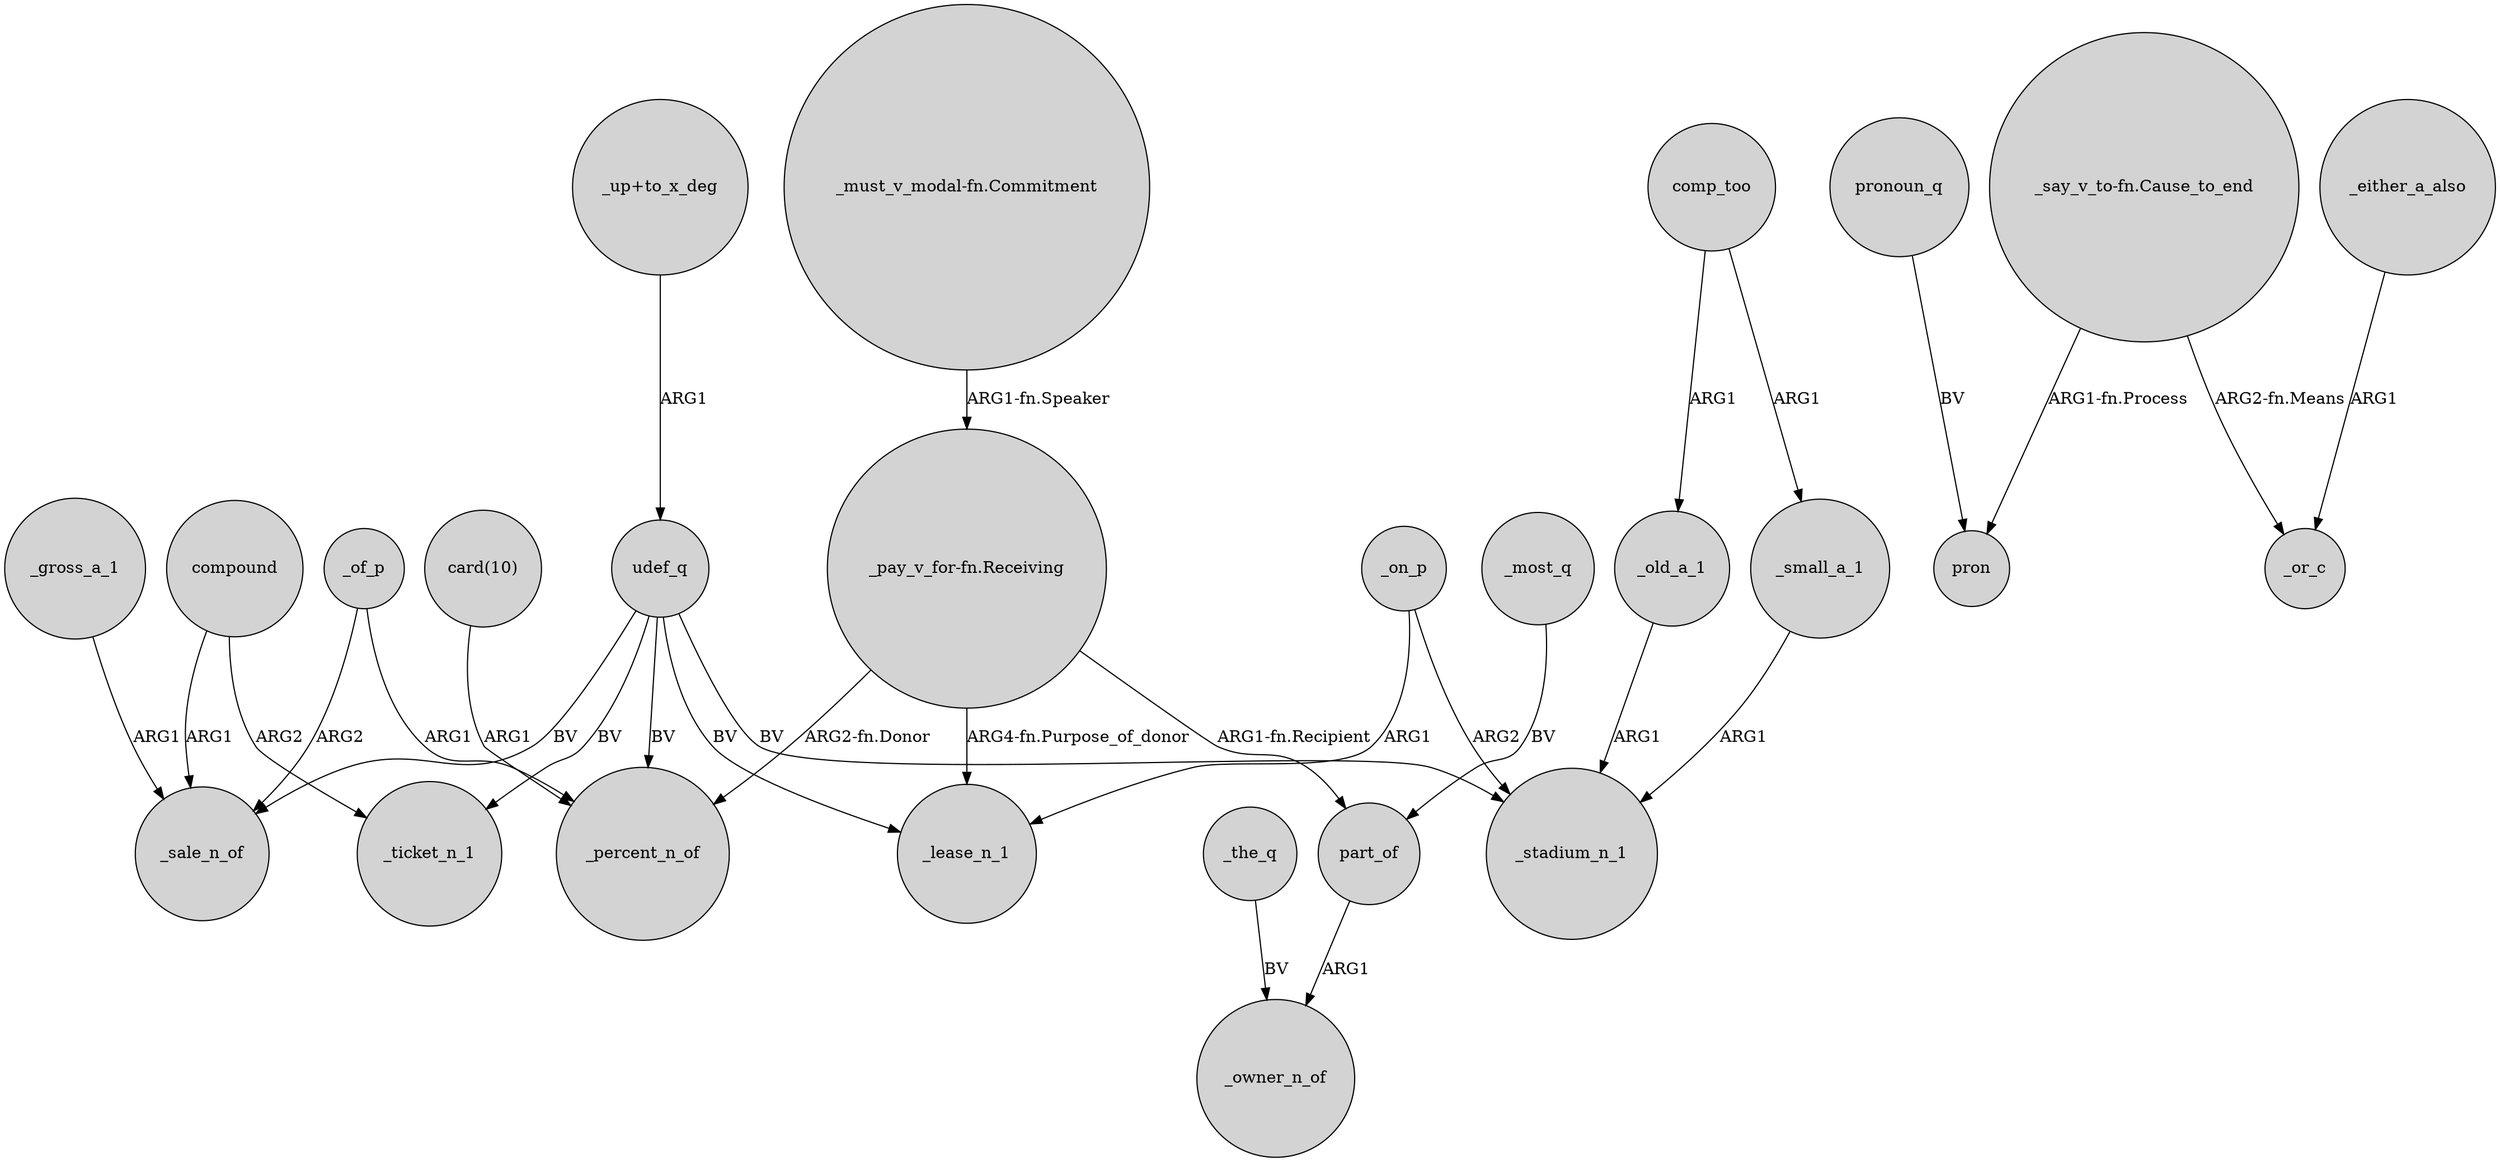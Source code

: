 digraph {
	node [shape=circle style=filled]
	udef_q -> _ticket_n_1 [label=BV]
	part_of -> _owner_n_of [label=ARG1]
	compound -> _ticket_n_1 [label=ARG2]
	_the_q -> _owner_n_of [label=BV]
	"_pay_v_for-fn.Receiving" -> _percent_n_of [label="ARG2-fn.Donor"]
	"_pay_v_for-fn.Receiving" -> _lease_n_1 [label="ARG4-fn.Purpose_of_donor"]
	_on_p -> _lease_n_1 [label=ARG1]
	_of_p -> _sale_n_of [label=ARG2]
	udef_q -> _sale_n_of [label=BV]
	_of_p -> _percent_n_of [label=ARG1]
	"_say_v_to-fn.Cause_to_end" -> pron [label="ARG1-fn.Process"]
	udef_q -> _stadium_n_1 [label=BV]
	"_say_v_to-fn.Cause_to_end" -> _or_c [label="ARG2-fn.Means"]
	pronoun_q -> pron [label=BV]
	comp_too -> _small_a_1 [label=ARG1]
	_most_q -> part_of [label=BV]
	udef_q -> _percent_n_of [label=BV]
	"_must_v_modal-fn.Commitment" -> "_pay_v_for-fn.Receiving" [label="ARG1-fn.Speaker"]
	_gross_a_1 -> _sale_n_of [label=ARG1]
	"card(10)" -> _percent_n_of [label=ARG1]
	_either_a_also -> _or_c [label=ARG1]
	udef_q -> _lease_n_1 [label=BV]
	"_up+to_x_deg" -> udef_q [label=ARG1]
	comp_too -> _old_a_1 [label=ARG1]
	"_pay_v_for-fn.Receiving" -> part_of [label="ARG1-fn.Recipient"]
	_small_a_1 -> _stadium_n_1 [label=ARG1]
	_old_a_1 -> _stadium_n_1 [label=ARG1]
	_on_p -> _stadium_n_1 [label=ARG2]
	compound -> _sale_n_of [label=ARG1]
}
